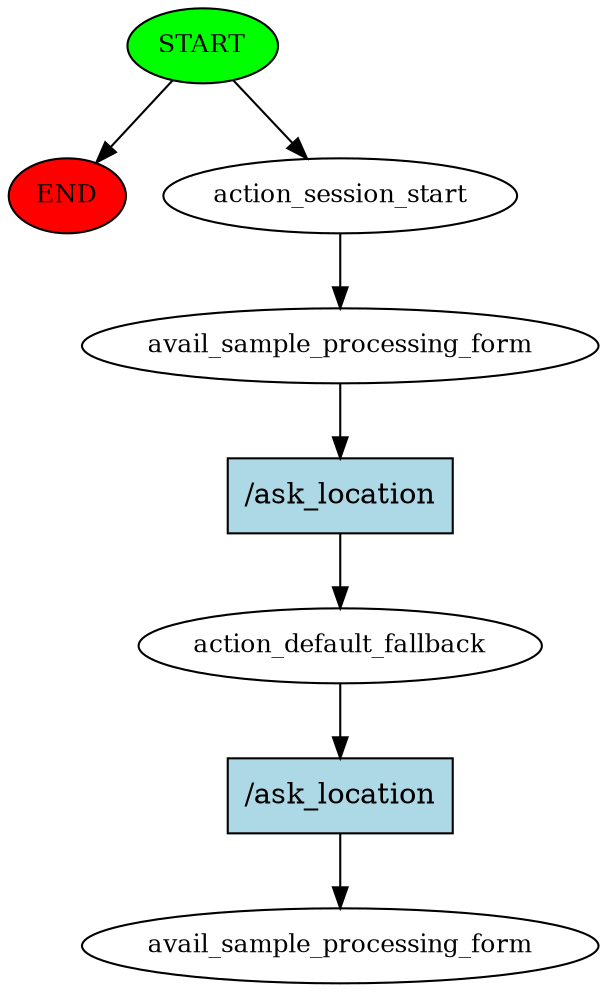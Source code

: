 digraph  {
0 [class="start active", fillcolor=green, fontsize=12, label=START, style=filled];
"-1" [class=end, fillcolor=red, fontsize=12, label=END, style=filled];
1 [class=active, fontsize=12, label=action_session_start];
2 [class=active, fontsize=12, label=avail_sample_processing_form];
3 [class=active, fontsize=12, label=action_default_fallback];
4 [class="dashed active", fontsize=12, label=avail_sample_processing_form];
5 [class="intent active", fillcolor=lightblue, label="/ask_location", shape=rect, style=filled];
6 [class="intent active", fillcolor=lightblue, label="/ask_location", shape=rect, style=filled];
0 -> "-1"  [class="", key=NONE, label=""];
0 -> 1  [class=active, key=NONE, label=""];
1 -> 2  [class=active, key=NONE, label=""];
2 -> 5  [class=active, key=0];
3 -> 6  [class=active, key=0];
5 -> 3  [class=active, key=0];
6 -> 4  [class=active, key=0];
}

